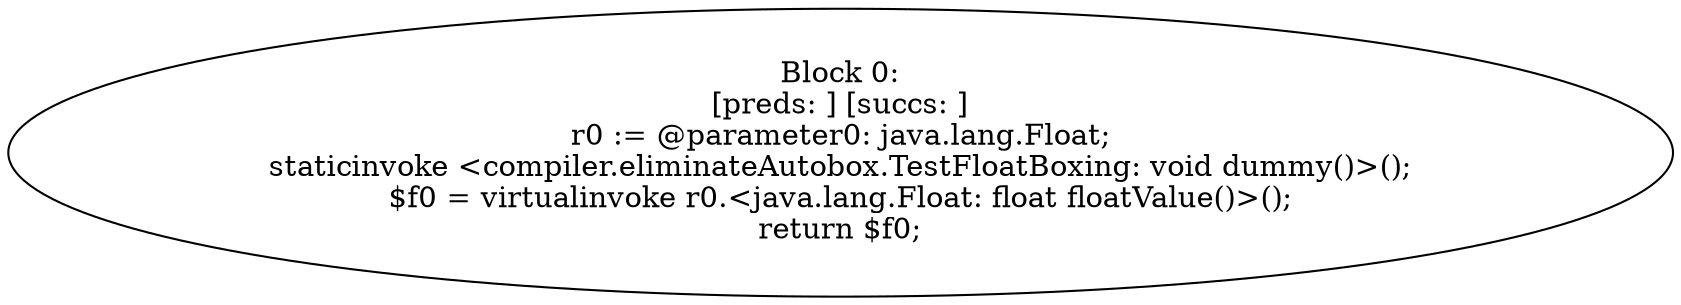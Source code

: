 digraph "unitGraph" {
    "Block 0:
[preds: ] [succs: ]
r0 := @parameter0: java.lang.Float;
staticinvoke <compiler.eliminateAutobox.TestFloatBoxing: void dummy()>();
$f0 = virtualinvoke r0.<java.lang.Float: float floatValue()>();
return $f0;
"
}

